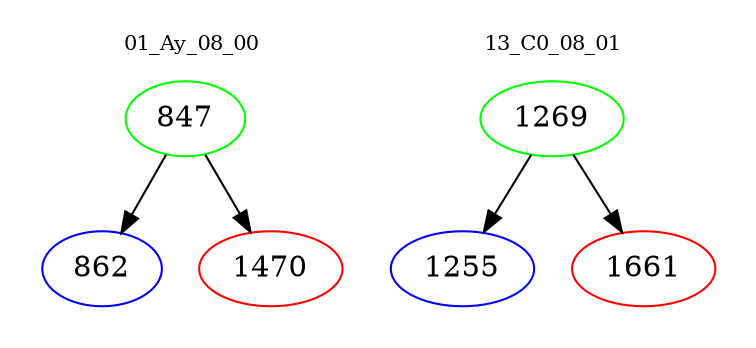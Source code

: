 digraph{
subgraph cluster_0 {
color = white
label = "01_Ay_08_00";
fontsize=10;
T0_847 [label="847", color="green"]
T0_847 -> T0_862 [color="black"]
T0_862 [label="862", color="blue"]
T0_847 -> T0_1470 [color="black"]
T0_1470 [label="1470", color="red"]
}
subgraph cluster_1 {
color = white
label = "13_C0_08_01";
fontsize=10;
T1_1269 [label="1269", color="green"]
T1_1269 -> T1_1255 [color="black"]
T1_1255 [label="1255", color="blue"]
T1_1269 -> T1_1661 [color="black"]
T1_1661 [label="1661", color="red"]
}
}
